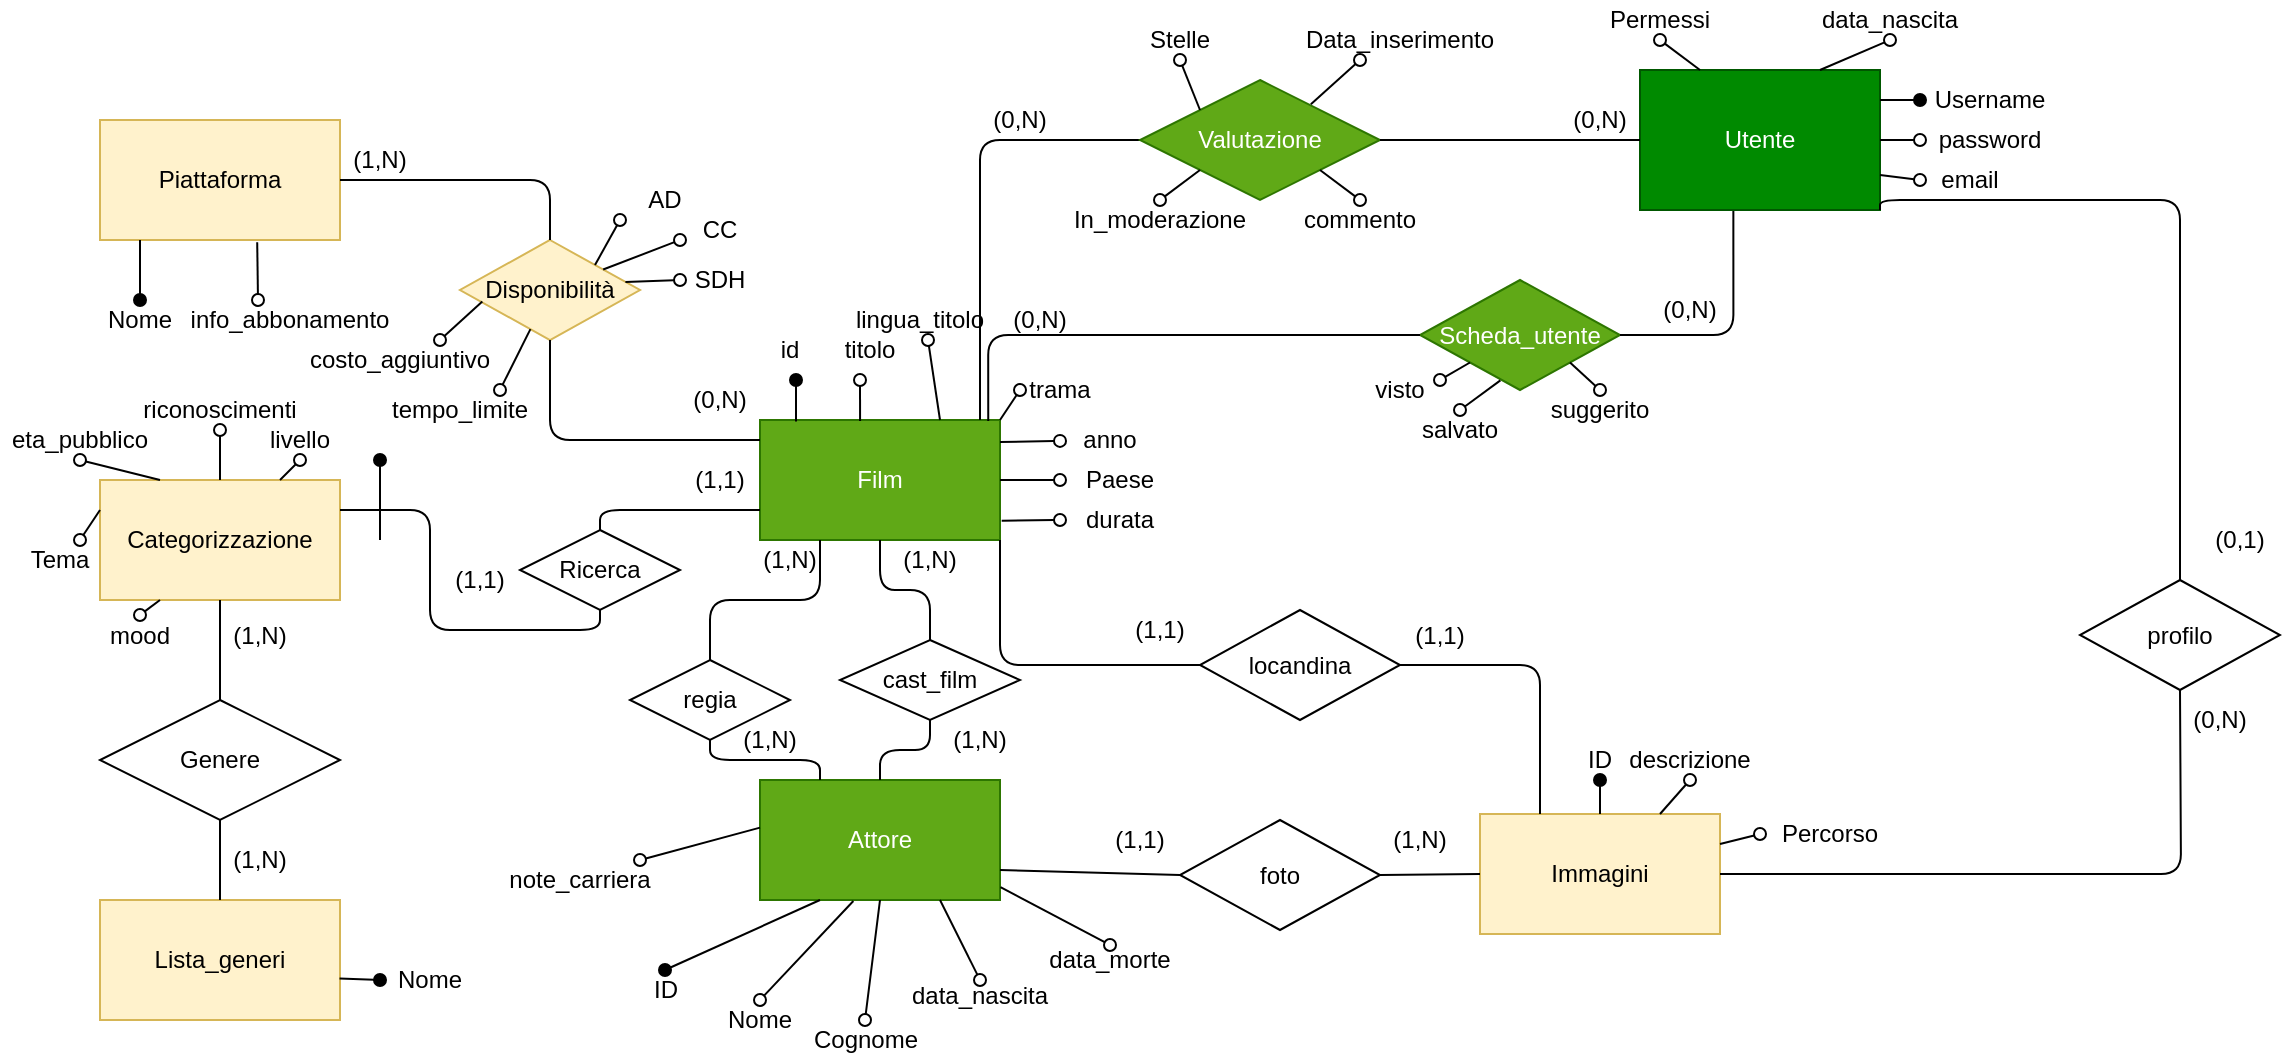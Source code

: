 <mxfile>
    <diagram id="94N8JvwS7sneEO4nxAxx" name="Pagina-1">
        <mxGraphModel dx="830" dy="545" grid="1" gridSize="10" guides="1" tooltips="1" connect="1" arrows="1" fold="1" page="1" pageScale="1" pageWidth="1200" pageHeight="1920" math="0" shadow="0">
            <root>
                <mxCell id="0"/>
                <mxCell id="1" parent="0"/>
                <mxCell id="lq8Px3s4HwzqYiVb1CBi-1" value="Piattaforma" style="rounded=0;whiteSpace=wrap;html=1;fillColor=#fff2cc;strokeColor=#d6b656;" parent="1" vertex="1">
                    <mxGeometry x="50" y="80" width="120" height="60" as="geometry"/>
                </mxCell>
                <mxCell id="lq8Px3s4HwzqYiVb1CBi-2" value="Film" style="rounded=0;whiteSpace=wrap;html=1;fillColor=#60a917;strokeColor=#2D7600;fontColor=#ffffff;" parent="1" vertex="1">
                    <mxGeometry x="380" y="230" width="120" height="60" as="geometry"/>
                </mxCell>
                <mxCell id="lq8Px3s4HwzqYiVb1CBi-3" value="Utente" style="rounded=0;whiteSpace=wrap;html=1;fillColor=#008a00;strokeColor=#005700;fontColor=#ffffff;" parent="1" vertex="1">
                    <mxGeometry x="820" y="55" width="120" height="70" as="geometry"/>
                </mxCell>
                <mxCell id="lq8Px3s4HwzqYiVb1CBi-4" value="Attore" style="rounded=0;whiteSpace=wrap;html=1;fillColor=#60a917;strokeColor=#2D7600;fontColor=#ffffff;" parent="1" vertex="1">
                    <mxGeometry x="380" y="410" width="120" height="60" as="geometry"/>
                </mxCell>
                <mxCell id="lq8Px3s4HwzqYiVb1CBi-10" value="" style="endArrow=none;html=1;strokeColor=#000000;startArrow=oval;startFill=1;" parent="1" edge="1">
                    <mxGeometry width="50" height="50" relative="1" as="geometry">
                        <mxPoint x="70" y="170" as="sourcePoint"/>
                        <mxPoint x="70" y="140" as="targetPoint"/>
                    </mxGeometry>
                </mxCell>
                <mxCell id="lq8Px3s4HwzqYiVb1CBi-14" value="Nome" style="text;html=1;strokeColor=none;fillColor=none;align=center;verticalAlign=middle;whiteSpace=wrap;rounded=0;" parent="1" vertex="1">
                    <mxGeometry x="50" y="170" width="40" height="20" as="geometry"/>
                </mxCell>
                <mxCell id="lq8Px3s4HwzqYiVb1CBi-20" value="Disponibilità" style="rhombus;whiteSpace=wrap;html=1;fillColor=#fff2cc;strokeColor=#d6b656;" parent="1" vertex="1">
                    <mxGeometry x="230" y="140" width="90" height="50" as="geometry"/>
                </mxCell>
                <mxCell id="lq8Px3s4HwzqYiVb1CBi-21" value="" style="endArrow=none;html=1;strokeColor=#000000;exitX=1;exitY=0.5;exitDx=0;exitDy=0;entryX=0.5;entryY=0;entryDx=0;entryDy=0;edgeStyle=orthogonalEdgeStyle;" parent="1" source="lq8Px3s4HwzqYiVb1CBi-1" target="lq8Px3s4HwzqYiVb1CBi-20" edge="1">
                    <mxGeometry width="50" height="50" relative="1" as="geometry">
                        <mxPoint x="290" y="250" as="sourcePoint"/>
                        <mxPoint x="340" y="200" as="targetPoint"/>
                    </mxGeometry>
                </mxCell>
                <mxCell id="lq8Px3s4HwzqYiVb1CBi-22" value="" style="endArrow=none;html=1;strokeColor=#000000;entryX=0.5;entryY=1;entryDx=0;entryDy=0;edgeStyle=orthogonalEdgeStyle;" parent="1" target="lq8Px3s4HwzqYiVb1CBi-20" edge="1">
                    <mxGeometry width="50" height="50" relative="1" as="geometry">
                        <mxPoint x="380" y="240" as="sourcePoint"/>
                        <mxPoint x="340" y="200" as="targetPoint"/>
                        <Array as="points">
                            <mxPoint x="275" y="240"/>
                        </Array>
                    </mxGeometry>
                </mxCell>
                <mxCell id="lq8Px3s4HwzqYiVb1CBi-23" value="(0,N)" style="text;html=1;strokeColor=none;fillColor=none;align=center;verticalAlign=middle;whiteSpace=wrap;rounded=0;" parent="1" vertex="1">
                    <mxGeometry x="340" y="210" width="40" height="20" as="geometry"/>
                </mxCell>
                <mxCell id="lq8Px3s4HwzqYiVb1CBi-24" value="(1,N)" style="text;html=1;strokeColor=none;fillColor=none;align=center;verticalAlign=middle;whiteSpace=wrap;rounded=0;" parent="1" vertex="1">
                    <mxGeometry x="170" y="90" width="40" height="20" as="geometry"/>
                </mxCell>
                <mxCell id="lq8Px3s4HwzqYiVb1CBi-25" value="" style="endArrow=none;html=1;strokeColor=#000000;entryX=0.655;entryY=1.018;entryDx=0;entryDy=0;entryPerimeter=0;startArrow=oval;startFill=0;" parent="1" target="lq8Px3s4HwzqYiVb1CBi-1" edge="1">
                    <mxGeometry width="50" height="50" relative="1" as="geometry">
                        <mxPoint x="129" y="170" as="sourcePoint"/>
                        <mxPoint x="340" y="200" as="targetPoint"/>
                    </mxGeometry>
                </mxCell>
                <mxCell id="lq8Px3s4HwzqYiVb1CBi-27" value="info_abbonamento" style="text;html=1;strokeColor=none;fillColor=none;align=center;verticalAlign=middle;whiteSpace=wrap;rounded=0;" parent="1" vertex="1">
                    <mxGeometry x="90" y="170" width="110" height="20" as="geometry"/>
                </mxCell>
                <mxCell id="lq8Px3s4HwzqYiVb1CBi-30" value="" style="endArrow=none;html=1;strokeColor=#000000;entryX=1;entryY=0;entryDx=0;entryDy=0;startArrow=oval;startFill=0;" parent="1" target="lq8Px3s4HwzqYiVb1CBi-20" edge="1">
                    <mxGeometry width="50" height="50" relative="1" as="geometry">
                        <mxPoint x="310" y="130" as="sourcePoint"/>
                        <mxPoint x="138.6" y="151.08" as="targetPoint"/>
                    </mxGeometry>
                </mxCell>
                <mxCell id="lq8Px3s4HwzqYiVb1CBi-31" value="" style="endArrow=none;html=1;strokeColor=#000000;startArrow=oval;startFill=0;" parent="1" target="lq8Px3s4HwzqYiVb1CBi-20" edge="1">
                    <mxGeometry width="50" height="50" relative="1" as="geometry">
                        <mxPoint x="340" y="140" as="sourcePoint"/>
                        <mxPoint x="318" y="162" as="targetPoint"/>
                    </mxGeometry>
                </mxCell>
                <mxCell id="lq8Px3s4HwzqYiVb1CBi-32" value="AD" style="text;html=1;strokeColor=none;fillColor=none;align=center;verticalAlign=middle;whiteSpace=wrap;rounded=0;" parent="1" vertex="1">
                    <mxGeometry x="315" y="110" width="35" height="20" as="geometry"/>
                </mxCell>
                <mxCell id="lq8Px3s4HwzqYiVb1CBi-33" value="CC" style="text;html=1;strokeColor=none;fillColor=none;align=center;verticalAlign=middle;whiteSpace=wrap;rounded=0;" parent="1" vertex="1">
                    <mxGeometry x="340" y="125" width="40" height="20" as="geometry"/>
                </mxCell>
                <mxCell id="lq8Px3s4HwzqYiVb1CBi-34" value="" style="endArrow=none;html=1;strokeColor=#000000;entryX=0.15;entryY=0.012;entryDx=0;entryDy=0;startArrow=oval;startFill=1;entryPerimeter=0;" parent="1" target="lq8Px3s4HwzqYiVb1CBi-2" edge="1">
                    <mxGeometry width="50" height="50" relative="1" as="geometry">
                        <mxPoint x="398" y="210" as="sourcePoint"/>
                        <mxPoint x="307.5" y="162.5" as="targetPoint"/>
                    </mxGeometry>
                </mxCell>
                <mxCell id="lq8Px3s4HwzqYiVb1CBi-38" value="titolo" style="text;html=1;strokeColor=none;fillColor=none;align=center;verticalAlign=middle;whiteSpace=wrap;rounded=0;" parent="1" vertex="1">
                    <mxGeometry x="415" y="180" width="40" height="30" as="geometry"/>
                </mxCell>
                <mxCell id="lq8Px3s4HwzqYiVb1CBi-40" value="anno" style="text;html=1;strokeColor=none;fillColor=none;align=center;verticalAlign=middle;whiteSpace=wrap;rounded=0;" parent="1" vertex="1">
                    <mxGeometry x="530" y="230" width="50" height="20" as="geometry"/>
                </mxCell>
                <mxCell id="lq8Px3s4HwzqYiVb1CBi-43" value="Paese" style="text;html=1;strokeColor=none;fillColor=none;align=center;verticalAlign=middle;whiteSpace=wrap;rounded=0;" parent="1" vertex="1">
                    <mxGeometry x="530" y="250" width="60" height="20" as="geometry"/>
                </mxCell>
                <mxCell id="lq8Px3s4HwzqYiVb1CBi-44" value="durata" style="text;html=1;strokeColor=none;fillColor=none;align=center;verticalAlign=middle;whiteSpace=wrap;rounded=0;" parent="1" vertex="1">
                    <mxGeometry x="530" y="270" width="60" height="20" as="geometry"/>
                </mxCell>
                <mxCell id="lq8Px3s4HwzqYiVb1CBi-46" value="" style="endArrow=none;html=1;strokeColor=#000000;startArrow=oval;startFill=0;" parent="1" source="lq8Px3s4HwzqYiVb1CBi-40" edge="1">
                    <mxGeometry width="50" height="50" relative="1" as="geometry">
                        <mxPoint x="510" y="241" as="sourcePoint"/>
                        <mxPoint x="500" y="241" as="targetPoint"/>
                    </mxGeometry>
                </mxCell>
                <mxCell id="lq8Px3s4HwzqYiVb1CBi-47" value="" style="endArrow=none;html=1;strokeColor=#000000;startArrow=oval;startFill=0;entryX=1;entryY=0.5;entryDx=0;entryDy=0;exitX=0;exitY=0.5;exitDx=0;exitDy=0;" parent="1" source="lq8Px3s4HwzqYiVb1CBi-43" target="lq8Px3s4HwzqYiVb1CBi-2" edge="1">
                    <mxGeometry width="50" height="50" relative="1" as="geometry">
                        <mxPoint x="540" y="250.571" as="sourcePoint"/>
                        <mxPoint x="510" y="251" as="targetPoint"/>
                    </mxGeometry>
                </mxCell>
                <mxCell id="lq8Px3s4HwzqYiVb1CBi-48" value="" style="endArrow=none;html=1;strokeColor=#000000;startArrow=oval;startFill=0;entryX=1.007;entryY=0.84;entryDx=0;entryDy=0;entryPerimeter=0;exitX=0;exitY=0.5;exitDx=0;exitDy=0;" parent="1" source="lq8Px3s4HwzqYiVb1CBi-44" target="lq8Px3s4HwzqYiVb1CBi-2" edge="1">
                    <mxGeometry width="50" height="50" relative="1" as="geometry">
                        <mxPoint x="550" y="260.571" as="sourcePoint"/>
                        <mxPoint x="520" y="261" as="targetPoint"/>
                    </mxGeometry>
                </mxCell>
                <mxCell id="lq8Px3s4HwzqYiVb1CBi-53" value="cast_film" style="rhombus;whiteSpace=wrap;html=1;" parent="1" vertex="1">
                    <mxGeometry x="420" y="340" width="90" height="40" as="geometry"/>
                </mxCell>
                <mxCell id="lq8Px3s4HwzqYiVb1CBi-56" value="" style="endArrow=none;html=1;strokeColor=#000000;entryX=0.5;entryY=1;entryDx=0;entryDy=0;exitX=0.5;exitY=0;exitDx=0;exitDy=0;edgeStyle=orthogonalEdgeStyle;" parent="1" source="lq8Px3s4HwzqYiVb1CBi-53" target="lq8Px3s4HwzqYiVb1CBi-2" edge="1">
                    <mxGeometry width="50" height="50" relative="1" as="geometry">
                        <mxPoint x="280" y="320" as="sourcePoint"/>
                        <mxPoint x="330" y="270" as="targetPoint"/>
                    </mxGeometry>
                </mxCell>
                <mxCell id="lq8Px3s4HwzqYiVb1CBi-57" value="" style="endArrow=none;html=1;strokeColor=#000000;exitX=0.5;exitY=0;exitDx=0;exitDy=0;entryX=0.5;entryY=1;entryDx=0;entryDy=0;edgeStyle=orthogonalEdgeStyle;" parent="1" source="lq8Px3s4HwzqYiVb1CBi-4" target="lq8Px3s4HwzqYiVb1CBi-53" edge="1">
                    <mxGeometry width="50" height="50" relative="1" as="geometry">
                        <mxPoint x="280" y="320" as="sourcePoint"/>
                        <mxPoint x="330" y="270" as="targetPoint"/>
                    </mxGeometry>
                </mxCell>
                <mxCell id="lq8Px3s4HwzqYiVb1CBi-58" value="(1,N)" style="text;html=1;strokeColor=none;fillColor=none;align=center;verticalAlign=middle;whiteSpace=wrap;rounded=0;" parent="1" vertex="1">
                    <mxGeometry x="445" y="290" width="40" height="20" as="geometry"/>
                </mxCell>
                <mxCell id="lq8Px3s4HwzqYiVb1CBi-59" value="(1,N)" style="text;html=1;strokeColor=none;fillColor=none;align=center;verticalAlign=middle;whiteSpace=wrap;rounded=0;" parent="1" vertex="1">
                    <mxGeometry x="470" y="380" width="40" height="20" as="geometry"/>
                </mxCell>
                <mxCell id="lq8Px3s4HwzqYiVb1CBi-60" value="" style="endArrow=none;html=1;strokeColor=#000000;entryX=0.25;entryY=1;entryDx=0;entryDy=0;startArrow=oval;startFill=1;exitX=0.5;exitY=0;exitDx=0;exitDy=0;" parent="1" source="lq8Px3s4HwzqYiVb1CBi-61" target="lq8Px3s4HwzqYiVb1CBi-4" edge="1">
                    <mxGeometry width="50" height="50" relative="1" as="geometry">
                        <mxPoint x="410" y="500" as="sourcePoint"/>
                        <mxPoint x="330" y="340" as="targetPoint"/>
                    </mxGeometry>
                </mxCell>
                <mxCell id="lq8Px3s4HwzqYiVb1CBi-61" value="ID" style="text;html=1;strokeColor=none;fillColor=none;align=center;verticalAlign=middle;whiteSpace=wrap;rounded=0;" parent="1" vertex="1">
                    <mxGeometry x="282.5" y="505" width="100" height="20" as="geometry"/>
                </mxCell>
                <mxCell id="lq8Px3s4HwzqYiVb1CBi-64" value="" style="endArrow=none;html=1;strokeColor=#000000;entryX=0.75;entryY=1;entryDx=0;entryDy=0;startArrow=oval;startFill=0;exitX=0.5;exitY=0;exitDx=0;exitDy=0;" parent="1" source="lq8Px3s4HwzqYiVb1CBi-66" target="lq8Px3s4HwzqYiVb1CBi-4" edge="1">
                    <mxGeometry width="50" height="50" relative="1" as="geometry">
                        <mxPoint x="470" y="510" as="sourcePoint"/>
                        <mxPoint x="390" y="435" as="targetPoint"/>
                    </mxGeometry>
                </mxCell>
                <mxCell id="lq8Px3s4HwzqYiVb1CBi-66" value="data_nascita" style="text;html=1;strokeColor=none;fillColor=none;align=center;verticalAlign=middle;whiteSpace=wrap;rounded=0;" parent="1" vertex="1">
                    <mxGeometry x="460" y="510" width="60" height="15" as="geometry"/>
                </mxCell>
                <mxCell id="lq8Px3s4HwzqYiVb1CBi-104" value="Username" style="text;html=1;strokeColor=none;fillColor=none;align=center;verticalAlign=middle;whiteSpace=wrap;rounded=0;" parent="1" vertex="1">
                    <mxGeometry x="960" y="60" width="70" height="20" as="geometry"/>
                </mxCell>
                <mxCell id="lq8Px3s4HwzqYiVb1CBi-106" value="Permessi" style="text;html=1;strokeColor=none;fillColor=none;align=center;verticalAlign=middle;whiteSpace=wrap;rounded=0;" parent="1" vertex="1">
                    <mxGeometry x="795" y="20" width="70" height="20" as="geometry"/>
                </mxCell>
                <mxCell id="lq8Px3s4HwzqYiVb1CBi-107" value="email" style="text;html=1;strokeColor=none;fillColor=none;align=center;verticalAlign=middle;whiteSpace=wrap;rounded=0;" parent="1" vertex="1">
                    <mxGeometry x="960" y="100" width="50" height="20" as="geometry"/>
                </mxCell>
                <mxCell id="lq8Px3s4HwzqYiVb1CBi-108" value="password" style="text;html=1;strokeColor=none;fillColor=none;align=center;verticalAlign=middle;whiteSpace=wrap;rounded=0;" parent="1" vertex="1">
                    <mxGeometry x="960" y="80" width="70" height="20" as="geometry"/>
                </mxCell>
                <mxCell id="lq8Px3s4HwzqYiVb1CBi-112" value="Scheda_utente" style="rhombus;whiteSpace=wrap;html=1;align=center;fillColor=#60a917;strokeColor=#2D7600;fontColor=#ffffff;" parent="1" vertex="1">
                    <mxGeometry x="710" y="160" width="100" height="55" as="geometry"/>
                </mxCell>
                <mxCell id="lq8Px3s4HwzqYiVb1CBi-114" value="" style="endArrow=none;html=1;strokeColor=#000000;exitX=0.951;exitY=0.008;exitDx=0;exitDy=0;entryX=0;entryY=0.5;entryDx=0;entryDy=0;edgeStyle=orthogonalEdgeStyle;exitPerimeter=0;" parent="1" source="lq8Px3s4HwzqYiVb1CBi-2" target="lq8Px3s4HwzqYiVb1CBi-112" edge="1">
                    <mxGeometry width="50" height="50" relative="1" as="geometry">
                        <mxPoint x="750" y="210" as="sourcePoint"/>
                        <mxPoint x="800" y="160" as="targetPoint"/>
                    </mxGeometry>
                </mxCell>
                <mxCell id="lq8Px3s4HwzqYiVb1CBi-116" value="" style="endArrow=none;html=1;strokeColor=#000000;entryX=0;entryY=0.5;entryDx=0;entryDy=0;edgeStyle=orthogonalEdgeStyle;" parent="1" edge="1">
                    <mxGeometry width="50" height="50" relative="1" as="geometry">
                        <mxPoint x="490" y="230" as="sourcePoint"/>
                        <mxPoint x="570" y="90" as="targetPoint"/>
                        <Array as="points">
                            <mxPoint x="490" y="230"/>
                            <mxPoint x="490" y="90"/>
                        </Array>
                    </mxGeometry>
                </mxCell>
                <mxCell id="lq8Px3s4HwzqYiVb1CBi-117" value="Valutazione" style="rhombus;whiteSpace=wrap;html=1;align=center;fillColor=#60a917;strokeColor=#2D7600;fontColor=#ffffff;" parent="1" vertex="1">
                    <mxGeometry x="570" y="60" width="120" height="60" as="geometry"/>
                </mxCell>
                <mxCell id="lq8Px3s4HwzqYiVb1CBi-118" value="" style="endArrow=none;html=1;strokeColor=#000000;exitX=1;exitY=0.5;exitDx=0;exitDy=0;entryX=0;entryY=0.5;entryDx=0;entryDy=0;" parent="1" source="lq8Px3s4HwzqYiVb1CBi-117" target="lq8Px3s4HwzqYiVb1CBi-3" edge="1">
                    <mxGeometry width="50" height="50" relative="1" as="geometry">
                        <mxPoint x="490" y="210" as="sourcePoint"/>
                        <mxPoint x="540" y="160" as="targetPoint"/>
                    </mxGeometry>
                </mxCell>
                <mxCell id="lq8Px3s4HwzqYiVb1CBi-119" value="" style="endArrow=none;html=1;strokeColor=#000000;exitX=1;exitY=0.5;exitDx=0;exitDy=0;entryX=0.389;entryY=1.008;entryDx=0;entryDy=0;entryPerimeter=0;edgeStyle=orthogonalEdgeStyle;" parent="1" source="lq8Px3s4HwzqYiVb1CBi-112" target="lq8Px3s4HwzqYiVb1CBi-3" edge="1">
                    <mxGeometry width="50" height="50" relative="1" as="geometry">
                        <mxPoint x="750" y="210" as="sourcePoint"/>
                        <mxPoint x="800" y="160" as="targetPoint"/>
                    </mxGeometry>
                </mxCell>
                <mxCell id="lq8Px3s4HwzqYiVb1CBi-121" value="(0,N)" style="text;html=1;strokeColor=none;fillColor=none;align=center;verticalAlign=middle;whiteSpace=wrap;rounded=0;" parent="1" vertex="1">
                    <mxGeometry x="490" y="70" width="40" height="20" as="geometry"/>
                </mxCell>
                <mxCell id="lq8Px3s4HwzqYiVb1CBi-122" value="(0,N)" style="text;html=1;strokeColor=none;fillColor=none;align=center;verticalAlign=middle;whiteSpace=wrap;rounded=0;" parent="1" vertex="1">
                    <mxGeometry x="500" y="170" width="40" height="20" as="geometry"/>
                </mxCell>
                <mxCell id="lq8Px3s4HwzqYiVb1CBi-124" value="(0,N)" style="text;html=1;strokeColor=none;fillColor=none;align=center;verticalAlign=middle;whiteSpace=wrap;rounded=0;" parent="1" vertex="1">
                    <mxGeometry x="780" y="70" width="40" height="20" as="geometry"/>
                </mxCell>
                <mxCell id="lq8Px3s4HwzqYiVb1CBi-125" value="(0,N)" style="text;html=1;strokeColor=none;fillColor=none;align=center;verticalAlign=middle;whiteSpace=wrap;rounded=0;" parent="1" vertex="1">
                    <mxGeometry x="825" y="165" width="40" height="20" as="geometry"/>
                </mxCell>
                <mxCell id="lq8Px3s4HwzqYiVb1CBi-127" value="Stelle" style="text;html=1;strokeColor=none;fillColor=none;align=center;verticalAlign=middle;whiteSpace=wrap;rounded=0;" parent="1" vertex="1">
                    <mxGeometry x="570" y="30" width="40" height="20" as="geometry"/>
                </mxCell>
                <mxCell id="lq8Px3s4HwzqYiVb1CBi-128" value="commento" style="text;html=1;strokeColor=none;fillColor=none;align=center;verticalAlign=middle;whiteSpace=wrap;rounded=0;" parent="1" vertex="1">
                    <mxGeometry x="660" y="120" width="40" height="20" as="geometry"/>
                </mxCell>
                <mxCell id="lq8Px3s4HwzqYiVb1CBi-129" value="" style="endArrow=oval;html=1;strokeColor=#000000;exitX=0;exitY=0;exitDx=0;exitDy=0;entryX=0.5;entryY=1;entryDx=0;entryDy=0;startArrow=none;startFill=0;endFill=0;" parent="1" source="lq8Px3s4HwzqYiVb1CBi-117" target="lq8Px3s4HwzqYiVb1CBi-127" edge="1">
                    <mxGeometry width="50" height="50" relative="1" as="geometry">
                        <mxPoint x="750" y="210" as="sourcePoint"/>
                        <mxPoint x="800" y="160" as="targetPoint"/>
                    </mxGeometry>
                </mxCell>
                <mxCell id="lq8Px3s4HwzqYiVb1CBi-130" value="" style="endArrow=oval;html=1;strokeColor=#000000;exitX=1;exitY=1;exitDx=0;exitDy=0;entryX=0.5;entryY=0;entryDx=0;entryDy=0;endFill=0;" parent="1" source="lq8Px3s4HwzqYiVb1CBi-117" target="lq8Px3s4HwzqYiVb1CBi-128" edge="1">
                    <mxGeometry width="50" height="50" relative="1" as="geometry">
                        <mxPoint x="750" y="210" as="sourcePoint"/>
                        <mxPoint x="800" y="160" as="targetPoint"/>
                    </mxGeometry>
                </mxCell>
                <mxCell id="lq8Px3s4HwzqYiVb1CBi-131" value="" style="endArrow=oval;html=1;strokeColor=#000000;exitX=0.25;exitY=0;exitDx=0;exitDy=0;entryX=0.5;entryY=1;entryDx=0;entryDy=0;endFill=0;" parent="1" source="lq8Px3s4HwzqYiVb1CBi-3" target="lq8Px3s4HwzqYiVb1CBi-106" edge="1">
                    <mxGeometry width="50" height="50" relative="1" as="geometry">
                        <mxPoint x="800" y="40" as="sourcePoint"/>
                        <mxPoint x="820" y="55" as="targetPoint"/>
                    </mxGeometry>
                </mxCell>
                <mxCell id="lq8Px3s4HwzqYiVb1CBi-133" value="" style="endArrow=oval;html=1;strokeColor=#000000;endFill=1;" parent="1" target="lq8Px3s4HwzqYiVb1CBi-104" edge="1">
                    <mxGeometry width="50" height="50" relative="1" as="geometry">
                        <mxPoint x="940" y="70" as="sourcePoint"/>
                        <mxPoint x="855" y="50" as="targetPoint"/>
                    </mxGeometry>
                </mxCell>
                <mxCell id="lq8Px3s4HwzqYiVb1CBi-134" value="" style="endArrow=oval;html=1;strokeColor=#000000;exitX=1;exitY=0.5;exitDx=0;exitDy=0;entryX=0;entryY=0.5;entryDx=0;entryDy=0;endFill=0;" parent="1" source="lq8Px3s4HwzqYiVb1CBi-3" target="lq8Px3s4HwzqYiVb1CBi-108" edge="1">
                    <mxGeometry width="50" height="50" relative="1" as="geometry">
                        <mxPoint x="870" y="80" as="sourcePoint"/>
                        <mxPoint x="865" y="60" as="targetPoint"/>
                    </mxGeometry>
                </mxCell>
                <mxCell id="lq8Px3s4HwzqYiVb1CBi-135" value="" style="endArrow=none;html=1;strokeColor=#000000;exitX=0;exitY=0.5;exitDx=0;exitDy=0;entryX=1;entryY=0.75;entryDx=0;entryDy=0;endFill=0;startArrow=oval;startFill=0;" parent="1" source="lq8Px3s4HwzqYiVb1CBi-107" target="lq8Px3s4HwzqYiVb1CBi-3" edge="1">
                    <mxGeometry width="50" height="50" relative="1" as="geometry">
                        <mxPoint x="970" y="150" as="sourcePoint"/>
                        <mxPoint x="965" y="130" as="targetPoint"/>
                    </mxGeometry>
                </mxCell>
                <mxCell id="lq8Px3s4HwzqYiVb1CBi-136" value="trama" style="text;html=1;strokeColor=none;fillColor=none;align=center;verticalAlign=middle;whiteSpace=wrap;rounded=0;" parent="1" vertex="1">
                    <mxGeometry x="510" y="205" width="40" height="20" as="geometry"/>
                </mxCell>
                <mxCell id="lq8Px3s4HwzqYiVb1CBi-137" value="" style="endArrow=none;html=1;strokeColor=#000000;startArrow=oval;startFill=0;exitX=0;exitY=0.5;exitDx=0;exitDy=0;entryX=1;entryY=0;entryDx=0;entryDy=0;" parent="1" source="lq8Px3s4HwzqYiVb1CBi-136" target="lq8Px3s4HwzqYiVb1CBi-2" edge="1">
                    <mxGeometry width="50" height="50" relative="1" as="geometry">
                        <mxPoint x="540" y="250.571" as="sourcePoint"/>
                        <mxPoint x="510" y="251" as="targetPoint"/>
                    </mxGeometry>
                </mxCell>
                <mxCell id="WsjcjVlsQf46dbuqFLOw-22" value="" style="endArrow=none;html=1;strokeColor=#000000;startArrow=oval;startFill=0;entryX=0.417;entryY=0.008;entryDx=0;entryDy=0;entryPerimeter=0;" parent="1" target="lq8Px3s4HwzqYiVb1CBi-2" edge="1">
                    <mxGeometry width="50" height="50" relative="1" as="geometry">
                        <mxPoint x="430" y="210" as="sourcePoint"/>
                        <mxPoint x="470.04" y="238.98" as="targetPoint"/>
                    </mxGeometry>
                </mxCell>
                <mxCell id="WsjcjVlsQf46dbuqFLOw-23" value="id" style="text;html=1;strokeColor=none;fillColor=none;align=center;verticalAlign=middle;whiteSpace=wrap;rounded=0;" parent="1" vertex="1">
                    <mxGeometry x="375" y="185" width="40" height="20" as="geometry"/>
                </mxCell>
                <mxCell id="WsjcjVlsQf46dbuqFLOw-55" value="note_carriera" style="text;html=1;strokeColor=none;fillColor=none;align=center;verticalAlign=middle;whiteSpace=wrap;rounded=0;" parent="1" vertex="1">
                    <mxGeometry x="270" y="450" width="40" height="20" as="geometry"/>
                </mxCell>
                <mxCell id="WsjcjVlsQf46dbuqFLOw-56" value="" style="endArrow=none;html=1;strokeColor=#000000;startArrow=oval;startFill=0;entryX=0;entryY=0.397;entryDx=0;entryDy=0;entryPerimeter=0;" parent="1" target="lq8Px3s4HwzqYiVb1CBi-4" edge="1">
                    <mxGeometry width="50" height="50" relative="1" as="geometry">
                        <mxPoint x="320" y="450" as="sourcePoint"/>
                        <mxPoint x="320.04" y="468.98" as="targetPoint"/>
                    </mxGeometry>
                </mxCell>
                <mxCell id="WsjcjVlsQf46dbuqFLOw-61" value="regia" style="rhombus;whiteSpace=wrap;html=1;" parent="1" vertex="1">
                    <mxGeometry x="315" y="350" width="80" height="40" as="geometry"/>
                </mxCell>
                <mxCell id="WsjcjVlsQf46dbuqFLOw-63" value="" style="endArrow=none;html=1;exitX=0.5;exitY=0;exitDx=0;exitDy=0;entryX=0.25;entryY=1;entryDx=0;entryDy=0;edgeStyle=orthogonalEdgeStyle;" parent="1" source="WsjcjVlsQf46dbuqFLOw-61" target="lq8Px3s4HwzqYiVb1CBi-2" edge="1">
                    <mxGeometry width="50" height="50" relative="1" as="geometry">
                        <mxPoint x="260" y="320" as="sourcePoint"/>
                        <mxPoint x="310" y="270" as="targetPoint"/>
                    </mxGeometry>
                </mxCell>
                <mxCell id="WsjcjVlsQf46dbuqFLOw-64" value="" style="endArrow=none;html=1;exitX=0.5;exitY=1;exitDx=0;exitDy=0;entryX=0.25;entryY=0;entryDx=0;entryDy=0;edgeStyle=orthogonalEdgeStyle;" parent="1" source="WsjcjVlsQf46dbuqFLOw-61" target="lq8Px3s4HwzqYiVb1CBi-4" edge="1">
                    <mxGeometry width="50" height="50" relative="1" as="geometry">
                        <mxPoint x="260" y="320" as="sourcePoint"/>
                        <mxPoint x="310" y="270" as="targetPoint"/>
                    </mxGeometry>
                </mxCell>
                <mxCell id="WsjcjVlsQf46dbuqFLOw-65" value="(1,N)" style="text;html=1;strokeColor=none;fillColor=none;align=center;verticalAlign=middle;whiteSpace=wrap;rounded=0;" parent="1" vertex="1">
                    <mxGeometry x="375" y="290" width="40" height="20" as="geometry"/>
                </mxCell>
                <mxCell id="WsjcjVlsQf46dbuqFLOw-66" value="(1,N)" style="text;html=1;strokeColor=none;fillColor=none;align=center;verticalAlign=middle;whiteSpace=wrap;rounded=0;" parent="1" vertex="1">
                    <mxGeometry x="365" y="380" width="40" height="20" as="geometry"/>
                </mxCell>
                <mxCell id="WsjcjVlsQf46dbuqFLOw-72" value="Categorizzazione" style="rounded=0;whiteSpace=wrap;html=1;fillColor=#fff2cc;strokeColor=#d6b656;" parent="1" vertex="1">
                    <mxGeometry x="50" y="260" width="120" height="60" as="geometry"/>
                </mxCell>
                <mxCell id="WsjcjVlsQf46dbuqFLOw-75" value="Ricerca" style="rhombus;whiteSpace=wrap;html=1;" parent="1" vertex="1">
                    <mxGeometry x="260" y="285" width="80" height="40" as="geometry"/>
                </mxCell>
                <mxCell id="WsjcjVlsQf46dbuqFLOw-76" value="" style="endArrow=none;html=1;exitX=0.5;exitY=0;exitDx=0;exitDy=0;entryX=0;entryY=0.75;entryDx=0;entryDy=0;edgeStyle=orthogonalEdgeStyle;" parent="1" source="WsjcjVlsQf46dbuqFLOw-75" target="lq8Px3s4HwzqYiVb1CBi-2" edge="1">
                    <mxGeometry width="50" height="50" relative="1" as="geometry">
                        <mxPoint x="250" y="320" as="sourcePoint"/>
                        <mxPoint x="300" y="270" as="targetPoint"/>
                        <Array as="points">
                            <mxPoint x="300" y="275"/>
                        </Array>
                    </mxGeometry>
                </mxCell>
                <mxCell id="WsjcjVlsQf46dbuqFLOw-78" value="" style="endArrow=none;html=1;exitX=1;exitY=0.25;exitDx=0;exitDy=0;entryX=0.5;entryY=1;entryDx=0;entryDy=0;edgeStyle=orthogonalEdgeStyle;" parent="1" source="WsjcjVlsQf46dbuqFLOw-72" target="WsjcjVlsQf46dbuqFLOw-75" edge="1">
                    <mxGeometry width="50" height="50" relative="1" as="geometry">
                        <mxPoint x="250" y="320" as="sourcePoint"/>
                        <mxPoint x="300" y="270" as="targetPoint"/>
                    </mxGeometry>
                </mxCell>
                <mxCell id="tk6S6vBqGwjTHrlitEha-1" value="Immagini" style="rounded=0;whiteSpace=wrap;html=1;fillColor=#fff2cc;strokeColor=#d6b656;" parent="1" vertex="1">
                    <mxGeometry x="740" y="427" width="120" height="60" as="geometry"/>
                </mxCell>
                <mxCell id="T2gp9m1Y3Y2qDiBPksy6-1" value="locandina" style="rhombus;whiteSpace=wrap;html=1;" parent="1" vertex="1">
                    <mxGeometry x="600" y="325" width="100" height="55" as="geometry"/>
                </mxCell>
                <mxCell id="T2gp9m1Y3Y2qDiBPksy6-2" value="Lista_generi" style="rounded=0;whiteSpace=wrap;html=1;fillColor=#fff2cc;strokeColor=#d6b656;" parent="1" vertex="1">
                    <mxGeometry x="50" y="470" width="120" height="60" as="geometry"/>
                </mxCell>
                <mxCell id="T2gp9m1Y3Y2qDiBPksy6-4" value="Genere" style="rhombus;whiteSpace=wrap;html=1;" parent="1" vertex="1">
                    <mxGeometry x="50" y="370" width="120" height="60" as="geometry"/>
                </mxCell>
                <mxCell id="T2gp9m1Y3Y2qDiBPksy6-5" value="" style="endArrow=none;html=1;entryX=0.5;entryY=1;entryDx=0;entryDy=0;exitX=0.5;exitY=0;exitDx=0;exitDy=0;" parent="1" source="T2gp9m1Y3Y2qDiBPksy6-4" target="WsjcjVlsQf46dbuqFLOw-72" edge="1">
                    <mxGeometry width="50" height="50" relative="1" as="geometry">
                        <mxPoint x="120" y="359" as="sourcePoint"/>
                        <mxPoint x="70" y="330" as="targetPoint"/>
                    </mxGeometry>
                </mxCell>
                <mxCell id="T2gp9m1Y3Y2qDiBPksy6-6" value="" style="endArrow=none;html=1;entryX=0.5;entryY=1;entryDx=0;entryDy=0;exitX=0.5;exitY=0;exitDx=0;exitDy=0;" parent="1" source="T2gp9m1Y3Y2qDiBPksy6-2" target="T2gp9m1Y3Y2qDiBPksy6-4" edge="1">
                    <mxGeometry width="50" height="50" relative="1" as="geometry">
                        <mxPoint x="20" y="380" as="sourcePoint"/>
                        <mxPoint x="70" y="330" as="targetPoint"/>
                    </mxGeometry>
                </mxCell>
                <mxCell id="T2gp9m1Y3Y2qDiBPksy6-7" value="foto" style="rhombus;whiteSpace=wrap;html=1;" parent="1" vertex="1">
                    <mxGeometry x="590" y="430" width="100" height="55" as="geometry"/>
                </mxCell>
                <mxCell id="T2gp9m1Y3Y2qDiBPksy6-8" value="profilo" style="rhombus;whiteSpace=wrap;html=1;" parent="1" vertex="1">
                    <mxGeometry x="1040" y="310" width="100" height="55" as="geometry"/>
                </mxCell>
                <mxCell id="T2gp9m1Y3Y2qDiBPksy6-9" value="" style="endArrow=none;html=1;exitX=1;exitY=1;exitDx=0;exitDy=0;entryX=0;entryY=0.5;entryDx=0;entryDy=0;edgeStyle=orthogonalEdgeStyle;" parent="1" source="lq8Px3s4HwzqYiVb1CBi-2" target="T2gp9m1Y3Y2qDiBPksy6-1" edge="1">
                    <mxGeometry width="50" height="50" relative="1" as="geometry">
                        <mxPoint x="440" y="380" as="sourcePoint"/>
                        <mxPoint x="490" y="330" as="targetPoint"/>
                    </mxGeometry>
                </mxCell>
                <mxCell id="T2gp9m1Y3Y2qDiBPksy6-10" value="" style="endArrow=none;html=1;entryX=1;entryY=0.5;entryDx=0;entryDy=0;exitX=0.25;exitY=0;exitDx=0;exitDy=0;edgeStyle=orthogonalEdgeStyle;" parent="1" source="tk6S6vBqGwjTHrlitEha-1" target="T2gp9m1Y3Y2qDiBPksy6-1" edge="1">
                    <mxGeometry width="50" height="50" relative="1" as="geometry">
                        <mxPoint x="440" y="380" as="sourcePoint"/>
                        <mxPoint x="490" y="330" as="targetPoint"/>
                    </mxGeometry>
                </mxCell>
                <mxCell id="T2gp9m1Y3Y2qDiBPksy6-12" value="" style="endArrow=none;html=1;entryX=1;entryY=0.75;entryDx=0;entryDy=0;exitX=0;exitY=0.5;exitDx=0;exitDy=0;" parent="1" source="T2gp9m1Y3Y2qDiBPksy6-7" target="lq8Px3s4HwzqYiVb1CBi-4" edge="1">
                    <mxGeometry width="50" height="50" relative="1" as="geometry">
                        <mxPoint x="560" y="410" as="sourcePoint"/>
                        <mxPoint x="490" y="330" as="targetPoint"/>
                    </mxGeometry>
                </mxCell>
                <mxCell id="T2gp9m1Y3Y2qDiBPksy6-13" value="" style="endArrow=none;html=1;exitX=1;exitY=0.5;exitDx=0;exitDy=0;entryX=0;entryY=0.5;entryDx=0;entryDy=0;" parent="1" source="T2gp9m1Y3Y2qDiBPksy6-7" target="tk6S6vBqGwjTHrlitEha-1" edge="1">
                    <mxGeometry width="50" height="50" relative="1" as="geometry">
                        <mxPoint x="440" y="380" as="sourcePoint"/>
                        <mxPoint x="490" y="330" as="targetPoint"/>
                    </mxGeometry>
                </mxCell>
                <mxCell id="T2gp9m1Y3Y2qDiBPksy6-14" value="" style="endArrow=none;html=1;exitX=1;exitY=0.5;exitDx=0;exitDy=0;edgeStyle=orthogonalEdgeStyle;" parent="1" source="tk6S6vBqGwjTHrlitEha-1" edge="1">
                    <mxGeometry width="50" height="50" relative="1" as="geometry">
                        <mxPoint x="710" y="380" as="sourcePoint"/>
                        <mxPoint x="1090" y="365" as="targetPoint"/>
                    </mxGeometry>
                </mxCell>
                <mxCell id="T2gp9m1Y3Y2qDiBPksy6-15" value="" style="endArrow=none;html=1;entryX=1;entryY=1;entryDx=0;entryDy=0;exitX=0.5;exitY=0;exitDx=0;exitDy=0;edgeStyle=orthogonalEdgeStyle;" parent="1" source="T2gp9m1Y3Y2qDiBPksy6-8" target="lq8Px3s4HwzqYiVb1CBi-3" edge="1">
                    <mxGeometry width="50" height="50" relative="1" as="geometry">
                        <mxPoint x="710" y="380" as="sourcePoint"/>
                        <mxPoint x="760" y="330" as="targetPoint"/>
                        <Array as="points">
                            <mxPoint x="1090" y="120"/>
                        </Array>
                    </mxGeometry>
                </mxCell>
                <mxCell id="T2gp9m1Y3Y2qDiBPksy6-17" value="" style="endArrow=none;html=1;entryX=0.124;entryY=0.614;entryDx=0;entryDy=0;entryPerimeter=0;endFill=0;startArrow=oval;startFill=0;" parent="1" target="lq8Px3s4HwzqYiVb1CBi-20" edge="1">
                    <mxGeometry width="50" height="50" relative="1" as="geometry">
                        <mxPoint x="220" y="190" as="sourcePoint"/>
                        <mxPoint x="290" y="200" as="targetPoint"/>
                    </mxGeometry>
                </mxCell>
                <mxCell id="T2gp9m1Y3Y2qDiBPksy6-18" value="costo_aggiuntivo" style="text;html=1;strokeColor=none;fillColor=none;align=center;verticalAlign=middle;whiteSpace=wrap;rounded=0;" parent="1" vertex="1">
                    <mxGeometry x="180" y="190" width="40" height="20" as="geometry"/>
                </mxCell>
                <mxCell id="T2gp9m1Y3Y2qDiBPksy6-19" value="tempo_limite" style="text;html=1;strokeColor=none;fillColor=none;align=center;verticalAlign=middle;whiteSpace=wrap;rounded=0;" parent="1" vertex="1">
                    <mxGeometry x="210" y="215" width="40" height="20" as="geometry"/>
                </mxCell>
                <mxCell id="T2gp9m1Y3Y2qDiBPksy6-21" value="" style="endArrow=none;html=1;exitX=1;exitY=0;exitDx=0;exitDy=0;endFill=0;startArrow=oval;startFill=0;" parent="1" source="T2gp9m1Y3Y2qDiBPksy6-19" target="lq8Px3s4HwzqYiVb1CBi-20" edge="1">
                    <mxGeometry width="50" height="50" relative="1" as="geometry">
                        <mxPoint x="240" y="250" as="sourcePoint"/>
                        <mxPoint x="290" y="200" as="targetPoint"/>
                    </mxGeometry>
                </mxCell>
                <mxCell id="T2gp9m1Y3Y2qDiBPksy6-22" value="(1,1)" style="text;html=1;strokeColor=none;fillColor=none;align=center;verticalAlign=middle;whiteSpace=wrap;rounded=0;" parent="1" vertex="1">
                    <mxGeometry x="340" y="250" width="40" height="20" as="geometry"/>
                </mxCell>
                <mxCell id="T2gp9m1Y3Y2qDiBPksy6-23" value="(1,1)" style="text;html=1;strokeColor=none;fillColor=none;align=center;verticalAlign=middle;whiteSpace=wrap;rounded=0;" parent="1" vertex="1">
                    <mxGeometry x="220" y="300" width="40" height="20" as="geometry"/>
                </mxCell>
                <mxCell id="T2gp9m1Y3Y2qDiBPksy6-24" value="" style="endArrow=oval;html=1;endFill=1;" parent="1" edge="1">
                    <mxGeometry width="50" height="50" relative="1" as="geometry">
                        <mxPoint x="190" y="290" as="sourcePoint"/>
                        <mxPoint x="190" y="250" as="targetPoint"/>
                    </mxGeometry>
                </mxCell>
                <mxCell id="T2gp9m1Y3Y2qDiBPksy6-25" value="(1,N)" style="text;html=1;strokeColor=none;fillColor=none;align=center;verticalAlign=middle;whiteSpace=wrap;rounded=0;" parent="1" vertex="1">
                    <mxGeometry x="110" y="327.5" width="40" height="20" as="geometry"/>
                </mxCell>
                <mxCell id="T2gp9m1Y3Y2qDiBPksy6-26" value="(1,N)" style="text;html=1;strokeColor=none;fillColor=none;align=center;verticalAlign=middle;whiteSpace=wrap;rounded=0;" parent="1" vertex="1">
                    <mxGeometry x="110" y="440" width="40" height="20" as="geometry"/>
                </mxCell>
                <mxCell id="T2gp9m1Y3Y2qDiBPksy6-27" value="" style="endArrow=oval;html=1;exitX=0.998;exitY=0.655;exitDx=0;exitDy=0;exitPerimeter=0;endFill=1;entryX=0;entryY=0.5;entryDx=0;entryDy=0;" parent="1" source="T2gp9m1Y3Y2qDiBPksy6-2" target="T2gp9m1Y3Y2qDiBPksy6-28" edge="1">
                    <mxGeometry width="50" height="50" relative="1" as="geometry">
                        <mxPoint x="240" y="490" as="sourcePoint"/>
                        <mxPoint x="190" y="509" as="targetPoint"/>
                    </mxGeometry>
                </mxCell>
                <mxCell id="T2gp9m1Y3Y2qDiBPksy6-28" value="Nome" style="text;html=1;strokeColor=none;fillColor=none;align=center;verticalAlign=middle;whiteSpace=wrap;rounded=0;" parent="1" vertex="1">
                    <mxGeometry x="190" y="500" width="50" height="20" as="geometry"/>
                </mxCell>
                <mxCell id="T2gp9m1Y3Y2qDiBPksy6-29" value="Tema" style="text;html=1;strokeColor=none;fillColor=none;align=center;verticalAlign=middle;whiteSpace=wrap;rounded=0;" parent="1" vertex="1">
                    <mxGeometry x="10" y="290" width="40" height="20" as="geometry"/>
                </mxCell>
                <mxCell id="T2gp9m1Y3Y2qDiBPksy6-30" value="eta_pubblico" style="text;html=1;strokeColor=none;fillColor=none;align=center;verticalAlign=middle;whiteSpace=wrap;rounded=0;" parent="1" vertex="1">
                    <mxGeometry y="230" width="80" height="20" as="geometry"/>
                </mxCell>
                <mxCell id="T2gp9m1Y3Y2qDiBPksy6-31" value="mood" style="text;html=1;strokeColor=none;fillColor=none;align=center;verticalAlign=middle;whiteSpace=wrap;rounded=0;" parent="1" vertex="1">
                    <mxGeometry x="50" y="327.5" width="40" height="20" as="geometry"/>
                </mxCell>
                <mxCell id="T2gp9m1Y3Y2qDiBPksy6-32" value="livello" style="text;html=1;strokeColor=none;fillColor=none;align=center;verticalAlign=middle;whiteSpace=wrap;rounded=0;" parent="1" vertex="1">
                    <mxGeometry x="130" y="230" width="40" height="20" as="geometry"/>
                </mxCell>
                <mxCell id="T2gp9m1Y3Y2qDiBPksy6-33" value="riconoscimenti" style="text;html=1;strokeColor=none;fillColor=none;align=center;verticalAlign=middle;whiteSpace=wrap;rounded=0;" parent="1" vertex="1">
                    <mxGeometry x="90" y="215" width="40" height="20" as="geometry"/>
                </mxCell>
                <mxCell id="T2gp9m1Y3Y2qDiBPksy6-34" value="" style="endArrow=oval;html=1;endFill=0;entryX=0.5;entryY=0;entryDx=0;entryDy=0;exitX=0.25;exitY=1;exitDx=0;exitDy=0;" parent="1" source="WsjcjVlsQf46dbuqFLOw-72" target="T2gp9m1Y3Y2qDiBPksy6-31" edge="1">
                    <mxGeometry width="50" height="50" relative="1" as="geometry">
                        <mxPoint x="150" y="340" as="sourcePoint"/>
                        <mxPoint x="200" y="290" as="targetPoint"/>
                    </mxGeometry>
                </mxCell>
                <mxCell id="T2gp9m1Y3Y2qDiBPksy6-35" value="" style="endArrow=oval;html=1;endFill=0;entryX=0.75;entryY=0;entryDx=0;entryDy=0;exitX=0;exitY=0.25;exitDx=0;exitDy=0;" parent="1" source="WsjcjVlsQf46dbuqFLOw-72" target="T2gp9m1Y3Y2qDiBPksy6-29" edge="1">
                    <mxGeometry width="50" height="50" relative="1" as="geometry">
                        <mxPoint x="30" y="280" as="sourcePoint"/>
                        <mxPoint x="20" y="287.5" as="targetPoint"/>
                    </mxGeometry>
                </mxCell>
                <mxCell id="T2gp9m1Y3Y2qDiBPksy6-36" value="" style="endArrow=oval;html=1;endFill=0;entryX=0.5;entryY=1;entryDx=0;entryDy=0;exitX=0.25;exitY=0;exitDx=0;exitDy=0;" parent="1" source="WsjcjVlsQf46dbuqFLOw-72" target="T2gp9m1Y3Y2qDiBPksy6-30" edge="1">
                    <mxGeometry width="50" height="50" relative="1" as="geometry">
                        <mxPoint x="30" y="260" as="sourcePoint"/>
                        <mxPoint x="20" y="267.5" as="targetPoint"/>
                    </mxGeometry>
                </mxCell>
                <mxCell id="T2gp9m1Y3Y2qDiBPksy6-37" value="" style="endArrow=oval;html=1;endFill=0;entryX=0.5;entryY=1;entryDx=0;entryDy=0;exitX=0.75;exitY=0;exitDx=0;exitDy=0;" parent="1" source="WsjcjVlsQf46dbuqFLOw-72" target="T2gp9m1Y3Y2qDiBPksy6-32" edge="1">
                    <mxGeometry width="50" height="50" relative="1" as="geometry">
                        <mxPoint x="160" y="230" as="sourcePoint"/>
                        <mxPoint x="150" y="237.5" as="targetPoint"/>
                    </mxGeometry>
                </mxCell>
                <mxCell id="T2gp9m1Y3Y2qDiBPksy6-38" value="" style="endArrow=oval;html=1;endFill=0;entryX=0.5;entryY=1;entryDx=0;entryDy=0;exitX=0.5;exitY=0;exitDx=0;exitDy=0;" parent="1" source="WsjcjVlsQf46dbuqFLOw-72" target="T2gp9m1Y3Y2qDiBPksy6-33" edge="1">
                    <mxGeometry width="50" height="50" relative="1" as="geometry">
                        <mxPoint x="110" y="250" as="sourcePoint"/>
                        <mxPoint x="100" y="257.5" as="targetPoint"/>
                    </mxGeometry>
                </mxCell>
                <mxCell id="T2gp9m1Y3Y2qDiBPksy6-39" value="" style="endArrow=none;html=1;entryX=0.712;entryY=0.202;entryDx=0;entryDy=0;entryPerimeter=0;startArrow=oval;startFill=0;" parent="1" target="lq8Px3s4HwzqYiVb1CBi-117" edge="1">
                    <mxGeometry width="50" height="50" relative="1" as="geometry">
                        <mxPoint x="680" y="50" as="sourcePoint"/>
                        <mxPoint x="630" y="120" as="targetPoint"/>
                    </mxGeometry>
                </mxCell>
                <mxCell id="T2gp9m1Y3Y2qDiBPksy6-40" value="Data_inserimento" style="text;html=1;strokeColor=none;fillColor=none;align=center;verticalAlign=middle;whiteSpace=wrap;rounded=0;" parent="1" vertex="1">
                    <mxGeometry x="680" y="30" width="40" height="20" as="geometry"/>
                </mxCell>
                <mxCell id="T2gp9m1Y3Y2qDiBPksy6-41" value="In_moderazione" style="text;html=1;strokeColor=none;fillColor=none;align=center;verticalAlign=middle;whiteSpace=wrap;rounded=0;" parent="1" vertex="1">
                    <mxGeometry x="560" y="120" width="40" height="20" as="geometry"/>
                </mxCell>
                <mxCell id="T2gp9m1Y3Y2qDiBPksy6-42" value="" style="endArrow=none;html=1;startArrow=oval;startFill=0;exitX=0.5;exitY=0;exitDx=0;exitDy=0;entryX=0;entryY=1;entryDx=0;entryDy=0;" parent="1" source="T2gp9m1Y3Y2qDiBPksy6-41" target="lq8Px3s4HwzqYiVb1CBi-117" edge="1">
                    <mxGeometry width="50" height="50" relative="1" as="geometry">
                        <mxPoint x="580" y="120" as="sourcePoint"/>
                        <mxPoint x="630" y="70" as="targetPoint"/>
                    </mxGeometry>
                </mxCell>
                <mxCell id="T2gp9m1Y3Y2qDiBPksy6-43" value="visto" style="text;html=1;strokeColor=none;fillColor=none;align=center;verticalAlign=middle;whiteSpace=wrap;rounded=0;" parent="1" vertex="1">
                    <mxGeometry x="680" y="205" width="40" height="20" as="geometry"/>
                </mxCell>
                <mxCell id="T2gp9m1Y3Y2qDiBPksy6-44" value="salvato" style="text;html=1;strokeColor=none;fillColor=none;align=center;verticalAlign=middle;whiteSpace=wrap;rounded=0;" parent="1" vertex="1">
                    <mxGeometry x="710" y="225" width="40" height="20" as="geometry"/>
                </mxCell>
                <mxCell id="T2gp9m1Y3Y2qDiBPksy6-46" value="suggerito" style="text;html=1;strokeColor=none;fillColor=none;align=center;verticalAlign=middle;whiteSpace=wrap;rounded=0;" parent="1" vertex="1">
                    <mxGeometry x="780" y="215" width="40" height="20" as="geometry"/>
                </mxCell>
                <mxCell id="T2gp9m1Y3Y2qDiBPksy6-47" value="" style="endArrow=none;html=1;startArrow=oval;startFill=0;exitX=1;exitY=0.25;exitDx=0;exitDy=0;entryX=0;entryY=1;entryDx=0;entryDy=0;" parent="1" source="T2gp9m1Y3Y2qDiBPksy6-43" target="lq8Px3s4HwzqYiVb1CBi-112" edge="1">
                    <mxGeometry width="50" height="50" relative="1" as="geometry">
                        <mxPoint x="720" y="220" as="sourcePoint"/>
                        <mxPoint x="770" y="170" as="targetPoint"/>
                    </mxGeometry>
                </mxCell>
                <mxCell id="T2gp9m1Y3Y2qDiBPksy6-48" value="" style="endArrow=none;html=1;startArrow=oval;startFill=0;exitX=0.5;exitY=0;exitDx=0;exitDy=0;entryX=0.402;entryY=0.913;entryDx=0;entryDy=0;entryPerimeter=0;" parent="1" source="T2gp9m1Y3Y2qDiBPksy6-44" target="lq8Px3s4HwzqYiVb1CBi-112" edge="1">
                    <mxGeometry width="50" height="50" relative="1" as="geometry">
                        <mxPoint x="720" y="220" as="sourcePoint"/>
                        <mxPoint x="770" y="170" as="targetPoint"/>
                    </mxGeometry>
                </mxCell>
                <mxCell id="T2gp9m1Y3Y2qDiBPksy6-49" value="" style="endArrow=none;html=1;startArrow=oval;startFill=0;exitX=0.5;exitY=0;exitDx=0;exitDy=0;entryX=1;entryY=1;entryDx=0;entryDy=0;" parent="1" source="T2gp9m1Y3Y2qDiBPksy6-46" target="lq8Px3s4HwzqYiVb1CBi-112" edge="1">
                    <mxGeometry width="50" height="50" relative="1" as="geometry">
                        <mxPoint x="720" y="220" as="sourcePoint"/>
                        <mxPoint x="770" y="170" as="targetPoint"/>
                    </mxGeometry>
                </mxCell>
                <mxCell id="T2gp9m1Y3Y2qDiBPksy6-50" value="(0,1)" style="text;html=1;strokeColor=none;fillColor=none;align=center;verticalAlign=middle;whiteSpace=wrap;rounded=0;" parent="1" vertex="1">
                    <mxGeometry x="1100" y="280" width="40" height="20" as="geometry"/>
                </mxCell>
                <mxCell id="T2gp9m1Y3Y2qDiBPksy6-51" value="(0,N)" style="text;html=1;strokeColor=none;fillColor=none;align=center;verticalAlign=middle;whiteSpace=wrap;rounded=0;" parent="1" vertex="1">
                    <mxGeometry x="1090" y="370" width="40" height="20" as="geometry"/>
                </mxCell>
                <mxCell id="T2gp9m1Y3Y2qDiBPksy6-52" value="(1,1)" style="text;html=1;strokeColor=none;fillColor=none;align=center;verticalAlign=middle;whiteSpace=wrap;rounded=0;" parent="1" vertex="1">
                    <mxGeometry x="550" y="430" width="40" height="20" as="geometry"/>
                </mxCell>
                <mxCell id="T2gp9m1Y3Y2qDiBPksy6-53" value="(1,1)" style="text;html=1;strokeColor=none;fillColor=none;align=center;verticalAlign=middle;whiteSpace=wrap;rounded=0;" parent="1" vertex="1">
                    <mxGeometry x="560" y="325" width="40" height="20" as="geometry"/>
                </mxCell>
                <mxCell id="T2gp9m1Y3Y2qDiBPksy6-54" value="(1,1)" style="text;html=1;strokeColor=none;fillColor=none;align=center;verticalAlign=middle;whiteSpace=wrap;rounded=0;" parent="1" vertex="1">
                    <mxGeometry x="700" y="327.5" width="40" height="20" as="geometry"/>
                </mxCell>
                <mxCell id="T2gp9m1Y3Y2qDiBPksy6-55" value="(1,N)" style="text;html=1;strokeColor=none;fillColor=none;align=center;verticalAlign=middle;whiteSpace=wrap;rounded=0;" parent="1" vertex="1">
                    <mxGeometry x="690" y="430" width="40" height="20" as="geometry"/>
                </mxCell>
                <mxCell id="T2gp9m1Y3Y2qDiBPksy6-56" value="ID" style="text;html=1;strokeColor=none;fillColor=none;align=center;verticalAlign=middle;whiteSpace=wrap;rounded=0;" parent="1" vertex="1">
                    <mxGeometry x="780" y="390" width="40" height="20" as="geometry"/>
                </mxCell>
                <mxCell id="T2gp9m1Y3Y2qDiBPksy6-57" value="descrizione" style="text;html=1;strokeColor=none;fillColor=none;align=center;verticalAlign=middle;whiteSpace=wrap;rounded=0;" parent="1" vertex="1">
                    <mxGeometry x="810" y="390" width="70" height="20" as="geometry"/>
                </mxCell>
                <mxCell id="T2gp9m1Y3Y2qDiBPksy6-58" value="Percorso" style="text;html=1;strokeColor=none;fillColor=none;align=center;verticalAlign=middle;whiteSpace=wrap;rounded=0;" parent="1" vertex="1">
                    <mxGeometry x="880" y="427" width="70" height="20" as="geometry"/>
                </mxCell>
                <mxCell id="T2gp9m1Y3Y2qDiBPksy6-59" value="" style="endArrow=oval;html=1;endFill=1;entryX=0.5;entryY=1;entryDx=0;entryDy=0;exitX=0.5;exitY=0;exitDx=0;exitDy=0;" parent="1" source="tk6S6vBqGwjTHrlitEha-1" target="T2gp9m1Y3Y2qDiBPksy6-56" edge="1">
                    <mxGeometry width="50" height="50" relative="1" as="geometry">
                        <mxPoint x="820" y="460" as="sourcePoint"/>
                        <mxPoint x="870" y="410" as="targetPoint"/>
                    </mxGeometry>
                </mxCell>
                <mxCell id="T2gp9m1Y3Y2qDiBPksy6-60" value="" style="endArrow=oval;html=1;endFill=0;entryX=0.5;entryY=1;entryDx=0;entryDy=0;exitX=0.75;exitY=0;exitDx=0;exitDy=0;" parent="1" source="tk6S6vBqGwjTHrlitEha-1" target="T2gp9m1Y3Y2qDiBPksy6-57" edge="1">
                    <mxGeometry width="50" height="50" relative="1" as="geometry">
                        <mxPoint x="820" y="460" as="sourcePoint"/>
                        <mxPoint x="870" y="410" as="targetPoint"/>
                    </mxGeometry>
                </mxCell>
                <mxCell id="T2gp9m1Y3Y2qDiBPksy6-61" value="" style="endArrow=oval;html=1;endFill=0;entryX=0;entryY=0.5;entryDx=0;entryDy=0;exitX=1;exitY=0.25;exitDx=0;exitDy=0;" parent="1" source="tk6S6vBqGwjTHrlitEha-1" target="T2gp9m1Y3Y2qDiBPksy6-58" edge="1">
                    <mxGeometry width="50" height="50" relative="1" as="geometry">
                        <mxPoint x="820" y="460" as="sourcePoint"/>
                        <mxPoint x="870" y="410" as="targetPoint"/>
                    </mxGeometry>
                </mxCell>
                <mxCell id="T2gp9m1Y3Y2qDiBPksy6-62" value="SDH" style="text;html=1;strokeColor=none;fillColor=none;align=center;verticalAlign=middle;whiteSpace=wrap;rounded=0;" parent="1" vertex="1">
                    <mxGeometry x="340" y="150" width="40" height="20" as="geometry"/>
                </mxCell>
                <mxCell id="T2gp9m1Y3Y2qDiBPksy6-63" value="" style="endArrow=oval;html=1;entryX=0;entryY=0.5;entryDx=0;entryDy=0;exitX=0.919;exitY=0.421;exitDx=0;exitDy=0;exitPerimeter=0;endFill=0;" parent="1" source="lq8Px3s4HwzqYiVb1CBi-20" target="T2gp9m1Y3Y2qDiBPksy6-62" edge="1">
                    <mxGeometry width="50" height="50" relative="1" as="geometry">
                        <mxPoint x="310" y="170" as="sourcePoint"/>
                        <mxPoint x="360" y="120" as="targetPoint"/>
                    </mxGeometry>
                </mxCell>
                <mxCell id="T2gp9m1Y3Y2qDiBPksy6-64" value="data_morte" style="text;html=1;strokeColor=none;fillColor=none;align=center;verticalAlign=middle;whiteSpace=wrap;rounded=0;" parent="1" vertex="1">
                    <mxGeometry x="525" y="492.5" width="60" height="15" as="geometry"/>
                </mxCell>
                <mxCell id="T2gp9m1Y3Y2qDiBPksy6-66" value="" style="endArrow=oval;html=1;entryX=0.5;entryY=0;entryDx=0;entryDy=0;exitX=1.002;exitY=0.893;exitDx=0;exitDy=0;exitPerimeter=0;endFill=0;" parent="1" source="lq8Px3s4HwzqYiVb1CBi-4" target="T2gp9m1Y3Y2qDiBPksy6-64" edge="1">
                    <mxGeometry width="50" height="50" relative="1" as="geometry">
                        <mxPoint x="320" y="450" as="sourcePoint"/>
                        <mxPoint x="370" y="400" as="targetPoint"/>
                    </mxGeometry>
                </mxCell>
                <mxCell id="T2gp9m1Y3Y2qDiBPksy6-67" value="Cognome" style="text;html=1;strokeColor=none;fillColor=none;align=center;verticalAlign=middle;whiteSpace=wrap;rounded=0;" parent="1" vertex="1">
                    <mxGeometry x="382.5" y="530" width="100" height="20" as="geometry"/>
                </mxCell>
                <mxCell id="T2gp9m1Y3Y2qDiBPksy6-68" value="Nome" style="text;html=1;strokeColor=none;fillColor=none;align=center;verticalAlign=middle;whiteSpace=wrap;rounded=0;" parent="1" vertex="1">
                    <mxGeometry x="330" y="520" width="100" height="20" as="geometry"/>
                </mxCell>
                <mxCell id="T2gp9m1Y3Y2qDiBPksy6-69" value="" style="endArrow=none;html=1;strokeColor=#000000;startArrow=oval;startFill=0;entryX=0.389;entryY=1.008;entryDx=0;entryDy=0;entryPerimeter=0;exitX=0.5;exitY=0;exitDx=0;exitDy=0;" parent="1" source="T2gp9m1Y3Y2qDiBPksy6-68" target="lq8Px3s4HwzqYiVb1CBi-4" edge="1">
                    <mxGeometry width="50" height="50" relative="1" as="geometry">
                        <mxPoint x="290" y="550" as="sourcePoint"/>
                        <mxPoint x="350" y="533.82" as="targetPoint"/>
                    </mxGeometry>
                </mxCell>
                <mxCell id="T2gp9m1Y3Y2qDiBPksy6-70" value="" style="endArrow=none;html=1;strokeColor=#000000;startArrow=oval;startFill=0;entryX=0.5;entryY=1;entryDx=0;entryDy=0;exitX=0.5;exitY=0;exitDx=0;exitDy=0;" parent="1" source="T2gp9m1Y3Y2qDiBPksy6-67" target="lq8Px3s4HwzqYiVb1CBi-4" edge="1">
                    <mxGeometry width="50" height="50" relative="1" as="geometry">
                        <mxPoint x="425" y="510" as="sourcePoint"/>
                        <mxPoint x="485" y="493.82" as="targetPoint"/>
                    </mxGeometry>
                </mxCell>
                <mxCell id="T2gp9m1Y3Y2qDiBPksy6-71" value="data_nascita" style="text;html=1;strokeColor=none;fillColor=none;align=center;verticalAlign=middle;whiteSpace=wrap;rounded=0;" parent="1" vertex="1">
                    <mxGeometry x="910" y="20" width="70" height="20" as="geometry"/>
                </mxCell>
                <mxCell id="T2gp9m1Y3Y2qDiBPksy6-72" value="" style="endArrow=none;html=1;strokeColor=#000000;startArrow=oval;startFill=0;entryX=0.75;entryY=0;entryDx=0;entryDy=0;exitX=0.5;exitY=1;exitDx=0;exitDy=0;" parent="1" source="T2gp9m1Y3Y2qDiBPksy6-71" target="lq8Px3s4HwzqYiVb1CBi-3" edge="1">
                    <mxGeometry width="50" height="50" relative="1" as="geometry">
                        <mxPoint x="1010" y="55" as="sourcePoint"/>
                        <mxPoint x="1070" y="38.82" as="targetPoint"/>
                    </mxGeometry>
                </mxCell>
                <mxCell id="T2gp9m1Y3Y2qDiBPksy6-73" value="lingua_titolo" style="text;html=1;strokeColor=none;fillColor=none;align=center;verticalAlign=middle;whiteSpace=wrap;rounded=0;" parent="1" vertex="1">
                    <mxGeometry x="440" y="170" width="40" height="20" as="geometry"/>
                </mxCell>
                <mxCell id="T2gp9m1Y3Y2qDiBPksy6-74" value="" style="endArrow=none;html=1;strokeColor=#000000;startArrow=oval;startFill=0;entryX=0.75;entryY=0;entryDx=0;entryDy=0;" parent="1" target="lq8Px3s4HwzqYiVb1CBi-2" edge="1">
                    <mxGeometry width="50" height="50" relative="1" as="geometry">
                        <mxPoint x="464" y="190" as="sourcePoint"/>
                        <mxPoint x="464.45" y="210.0" as="targetPoint"/>
                    </mxGeometry>
                </mxCell>
            </root>
        </mxGraphModel>
    </diagram>
</mxfile>